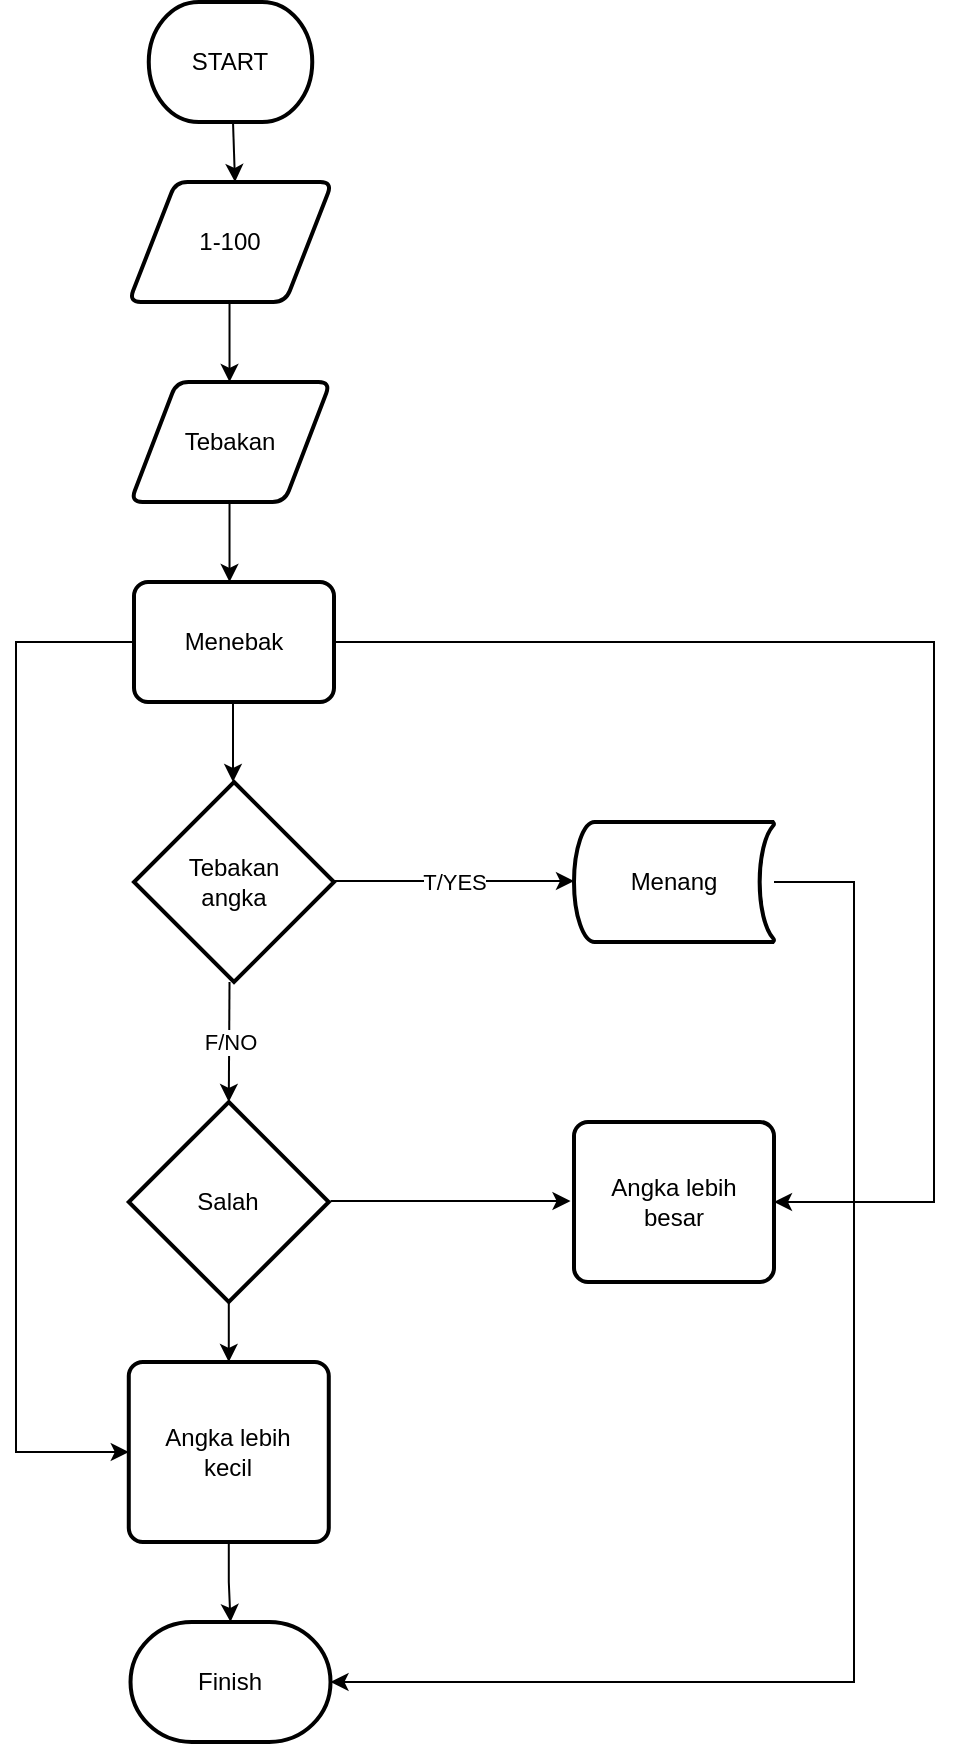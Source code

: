 <mxfile version="22.0.4" type="github">
  <diagram id="C5RBs43oDa-KdzZeNtuy" name="Page-1">
    <mxGraphModel dx="880" dy="470" grid="1" gridSize="10" guides="1" tooltips="1" connect="1" arrows="1" fold="1" page="1" pageScale="1" pageWidth="827" pageHeight="1169" math="0" shadow="0">
      <root>
        <mxCell id="WIyWlLk6GJQsqaUBKTNV-0" />
        <mxCell id="WIyWlLk6GJQsqaUBKTNV-1" parent="WIyWlLk6GJQsqaUBKTNV-0" />
        <mxCell id="ETcOcbJwqycFHqz9nHmI-3" value="" style="endArrow=classic;html=1;rounded=0;verticalAlign=bottom;targetPerimeterSpacing=0;endSize=6;shadow=0;" edge="1" parent="WIyWlLk6GJQsqaUBKTNV-1">
          <mxGeometry width="50" height="50" relative="1" as="geometry">
            <mxPoint x="399.5" y="110" as="sourcePoint" />
            <mxPoint x="400.5" y="140" as="targetPoint" />
          </mxGeometry>
        </mxCell>
        <mxCell id="ETcOcbJwqycFHqz9nHmI-20" value="START" style="strokeWidth=2;html=1;shape=mxgraph.flowchart.terminator;whiteSpace=wrap;" vertex="1" parent="WIyWlLk6GJQsqaUBKTNV-1">
          <mxGeometry x="357.38" y="50" width="81.75" height="60" as="geometry" />
        </mxCell>
        <mxCell id="ETcOcbJwqycFHqz9nHmI-21" value="1-100" style="shape=parallelogram;html=1;strokeWidth=2;perimeter=parallelogramPerimeter;whiteSpace=wrap;rounded=1;arcSize=12;size=0.23;" vertex="1" parent="WIyWlLk6GJQsqaUBKTNV-1">
          <mxGeometry x="347.39" y="140" width="101.74" height="60" as="geometry" />
        </mxCell>
        <mxCell id="ETcOcbJwqycFHqz9nHmI-22" value="Tebakan" style="shape=parallelogram;html=1;strokeWidth=2;perimeter=parallelogramPerimeter;whiteSpace=wrap;rounded=1;arcSize=12;size=0.23;" vertex="1" parent="WIyWlLk6GJQsqaUBKTNV-1">
          <mxGeometry x="348.26" y="240" width="100" height="60" as="geometry" />
        </mxCell>
        <mxCell id="ETcOcbJwqycFHqz9nHmI-55" style="edgeStyle=orthogonalEdgeStyle;rounded=0;orthogonalLoop=1;jettySize=auto;html=1;entryX=1;entryY=0.5;entryDx=0;entryDy=0;" edge="1" parent="WIyWlLk6GJQsqaUBKTNV-1" source="ETcOcbJwqycFHqz9nHmI-23" target="ETcOcbJwqycFHqz9nHmI-39">
          <mxGeometry relative="1" as="geometry">
            <Array as="points">
              <mxPoint x="750" y="370" />
              <mxPoint x="750" y="650" />
            </Array>
          </mxGeometry>
        </mxCell>
        <mxCell id="ETcOcbJwqycFHqz9nHmI-59" style="edgeStyle=orthogonalEdgeStyle;rounded=0;orthogonalLoop=1;jettySize=auto;html=1;entryX=0;entryY=0.5;entryDx=0;entryDy=0;" edge="1" parent="WIyWlLk6GJQsqaUBKTNV-1" source="ETcOcbJwqycFHqz9nHmI-23" target="ETcOcbJwqycFHqz9nHmI-42">
          <mxGeometry relative="1" as="geometry">
            <mxPoint x="290" y="780" as="targetPoint" />
            <Array as="points">
              <mxPoint x="291" y="370" />
              <mxPoint x="291" y="775" />
            </Array>
          </mxGeometry>
        </mxCell>
        <mxCell id="ETcOcbJwqycFHqz9nHmI-23" value="Menebak" style="rounded=1;whiteSpace=wrap;html=1;absoluteArcSize=1;arcSize=14;strokeWidth=2;" vertex="1" parent="WIyWlLk6GJQsqaUBKTNV-1">
          <mxGeometry x="350" y="340" width="100" height="60" as="geometry" />
        </mxCell>
        <mxCell id="ETcOcbJwqycFHqz9nHmI-24" value="&lt;div&gt;Tebakan&lt;br&gt;angka&lt;br&gt;&lt;/div&gt;" style="strokeWidth=2;html=1;shape=mxgraph.flowchart.decision;whiteSpace=wrap;" vertex="1" parent="WIyWlLk6GJQsqaUBKTNV-1">
          <mxGeometry x="350" y="440" width="100" height="100" as="geometry" />
        </mxCell>
        <mxCell id="ETcOcbJwqycFHqz9nHmI-29" value="" style="endArrow=classic;html=1;rounded=0;verticalAlign=bottom;spacingTop=0;labelBackgroundColor=#000000;" edge="1" parent="WIyWlLk6GJQsqaUBKTNV-1">
          <mxGeometry width="50" height="50" relative="1" as="geometry">
            <mxPoint x="397.76" y="200" as="sourcePoint" />
            <mxPoint x="397.76" y="240" as="targetPoint" />
          </mxGeometry>
        </mxCell>
        <mxCell id="ETcOcbJwqycFHqz9nHmI-30" value="" style="endArrow=classic;html=1;rounded=0;" edge="1" parent="WIyWlLk6GJQsqaUBKTNV-1">
          <mxGeometry width="50" height="50" relative="1" as="geometry">
            <mxPoint x="397.76" y="300" as="sourcePoint" />
            <mxPoint x="397.76" y="340" as="targetPoint" />
          </mxGeometry>
        </mxCell>
        <mxCell id="ETcOcbJwqycFHqz9nHmI-31" value="" style="endArrow=classic;html=1;rounded=0;" edge="1" parent="WIyWlLk6GJQsqaUBKTNV-1">
          <mxGeometry width="50" height="50" relative="1" as="geometry">
            <mxPoint x="399.5" y="399.5" as="sourcePoint" />
            <mxPoint x="399.5" y="440" as="targetPoint" />
          </mxGeometry>
        </mxCell>
        <mxCell id="ETcOcbJwqycFHqz9nHmI-53" style="edgeStyle=orthogonalEdgeStyle;rounded=0;orthogonalLoop=1;jettySize=auto;html=1;entryX=1;entryY=0.5;entryDx=0;entryDy=0;entryPerimeter=0;" edge="1" parent="WIyWlLk6GJQsqaUBKTNV-1" source="ETcOcbJwqycFHqz9nHmI-33" target="ETcOcbJwqycFHqz9nHmI-45">
          <mxGeometry relative="1" as="geometry">
            <mxPoint x="710" y="890" as="targetPoint" />
            <Array as="points">
              <mxPoint x="710" y="490" />
              <mxPoint x="710" y="890" />
            </Array>
          </mxGeometry>
        </mxCell>
        <mxCell id="ETcOcbJwqycFHqz9nHmI-33" value="Menang" style="strokeWidth=2;html=1;shape=mxgraph.flowchart.stored_data;whiteSpace=wrap;" vertex="1" parent="WIyWlLk6GJQsqaUBKTNV-1">
          <mxGeometry x="570" y="460" width="100" height="60" as="geometry" />
        </mxCell>
        <mxCell id="ETcOcbJwqycFHqz9nHmI-34" value="T/YES" style="endArrow=classic;html=1;rounded=0;" edge="1" parent="WIyWlLk6GJQsqaUBKTNV-1">
          <mxGeometry width="50" height="50" relative="1" as="geometry">
            <mxPoint x="450" y="489.5" as="sourcePoint" />
            <mxPoint x="570" y="489.5" as="targetPoint" />
          </mxGeometry>
        </mxCell>
        <mxCell id="ETcOcbJwqycFHqz9nHmI-43" style="edgeStyle=orthogonalEdgeStyle;rounded=0;orthogonalLoop=1;jettySize=auto;html=1;entryX=0.5;entryY=0;entryDx=0;entryDy=0;" edge="1" parent="WIyWlLk6GJQsqaUBKTNV-1" source="ETcOcbJwqycFHqz9nHmI-35" target="ETcOcbJwqycFHqz9nHmI-42">
          <mxGeometry relative="1" as="geometry" />
        </mxCell>
        <mxCell id="ETcOcbJwqycFHqz9nHmI-35" value="Salah" style="strokeWidth=2;html=1;shape=mxgraph.flowchart.decision;whiteSpace=wrap;" vertex="1" parent="WIyWlLk6GJQsqaUBKTNV-1">
          <mxGeometry x="347.39" y="600" width="100" height="100" as="geometry" />
        </mxCell>
        <mxCell id="ETcOcbJwqycFHqz9nHmI-36" value="F/NO" style="endArrow=classic;html=1;rounded=0;entryX=0.5;entryY=0;entryDx=0;entryDy=0;entryPerimeter=0;" edge="1" parent="WIyWlLk6GJQsqaUBKTNV-1" target="ETcOcbJwqycFHqz9nHmI-35">
          <mxGeometry width="50" height="50" relative="1" as="geometry">
            <mxPoint x="397.76" y="540" as="sourcePoint" />
            <mxPoint x="397.76" y="570" as="targetPoint" />
          </mxGeometry>
        </mxCell>
        <mxCell id="ETcOcbJwqycFHqz9nHmI-37" value="" style="endArrow=classic;html=1;rounded=0;" edge="1" parent="WIyWlLk6GJQsqaUBKTNV-1">
          <mxGeometry width="50" height="50" relative="1" as="geometry">
            <mxPoint x="448.26" y="649.5" as="sourcePoint" />
            <mxPoint x="568.26" y="649.5" as="targetPoint" />
          </mxGeometry>
        </mxCell>
        <mxCell id="ETcOcbJwqycFHqz9nHmI-39" value="Angka lebih&lt;br&gt;besar" style="rounded=1;whiteSpace=wrap;html=1;absoluteArcSize=1;arcSize=14;strokeWidth=2;" vertex="1" parent="WIyWlLk6GJQsqaUBKTNV-1">
          <mxGeometry x="570" y="610" width="100" height="80" as="geometry" />
        </mxCell>
        <mxCell id="ETcOcbJwqycFHqz9nHmI-42" value="Angka lebih&lt;br&gt;kecil" style="rounded=1;whiteSpace=wrap;html=1;absoluteArcSize=1;arcSize=14;strokeWidth=2;" vertex="1" parent="WIyWlLk6GJQsqaUBKTNV-1">
          <mxGeometry x="347.39" y="730" width="100" height="90" as="geometry" />
        </mxCell>
        <mxCell id="ETcOcbJwqycFHqz9nHmI-45" value="Finish" style="strokeWidth=2;html=1;shape=mxgraph.flowchart.terminator;whiteSpace=wrap;" vertex="1" parent="WIyWlLk6GJQsqaUBKTNV-1">
          <mxGeometry x="348.26" y="860" width="100" height="60" as="geometry" />
        </mxCell>
        <mxCell id="ETcOcbJwqycFHqz9nHmI-50" style="edgeStyle=orthogonalEdgeStyle;rounded=0;orthogonalLoop=1;jettySize=auto;html=1;entryX=0.5;entryY=0;entryDx=0;entryDy=0;entryPerimeter=0;" edge="1" parent="WIyWlLk6GJQsqaUBKTNV-1" source="ETcOcbJwqycFHqz9nHmI-42" target="ETcOcbJwqycFHqz9nHmI-45">
          <mxGeometry relative="1" as="geometry" />
        </mxCell>
      </root>
    </mxGraphModel>
  </diagram>
</mxfile>
